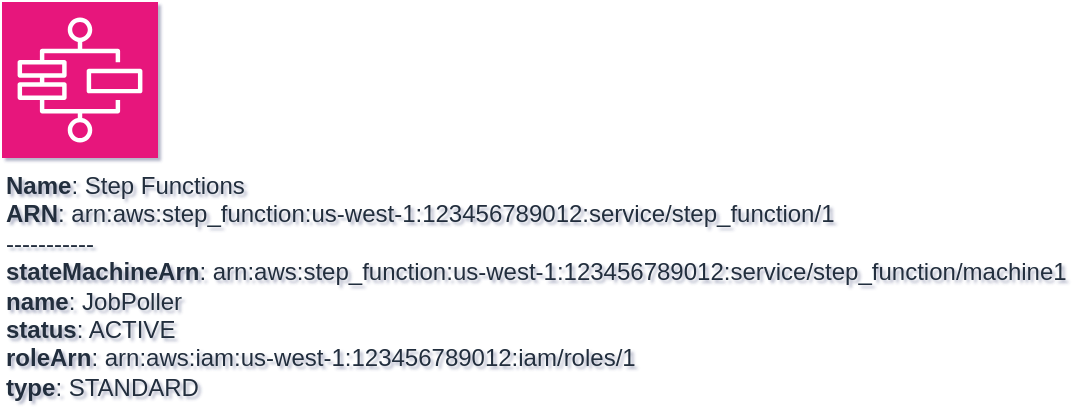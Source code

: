 <mxfile type="MultiCloud">
	<diagram id="diagram_1" name="AWS components">
		<mxGraphModel dx="1015" dy="661" grid="1" gridSize="10" guides="1" tooltips="1" connect="1" arrows="1" fold="1" page="1" pageScale="1" pageWidth="850" pageHeight="1100" math="0" shadow="1">
			<root>
				<mxCell id="0"/>
				<mxCell id="1" parent="0"/>
				<mxCell id="vertex:step_functions:arn:aws:step_function:us-west-1:123456789012:service/step_function/1" value="&lt;b&gt;Name&lt;/b&gt;: Step Functions&lt;BR&gt;&lt;b&gt;ARN&lt;/b&gt;: arn:aws:step_function:us-west-1:123456789012:service/step_function/1&lt;BR&gt;-----------&lt;BR&gt;&lt;b&gt;stateMachineArn&lt;/b&gt;: arn:aws:step_function:us-west-1:123456789012:service/step_function/machine1&lt;BR&gt;&lt;b&gt;name&lt;/b&gt;: JobPoller&lt;BR&gt;&lt;b&gt;status&lt;/b&gt;: ACTIVE&lt;BR&gt;&lt;b&gt;roleArn&lt;/b&gt;: arn:aws:iam:us-west-1:123456789012:iam/roles/1&lt;BR&gt;&lt;b&gt;type&lt;/b&gt;: STANDARD" style="sketch=0;outlineConnect=0;fontColor=#232F3E;fillColor=#E7157B;strokeColor=#ffffff;dashed=0;verticalLabelPosition=bottom;verticalAlign=top;align=left;html=1;fontSize=12;fontStyle=0;aspect=fixed;shape=mxgraph.aws4.resourceIcon;resIcon=mxgraph.aws4.step_functions;" parent="1" vertex="1">
					<mxGeometry width="78" height="78" as="geometry"/>
				</mxCell>
			</root>
		</mxGraphModel>
	</diagram>
</mxfile>
